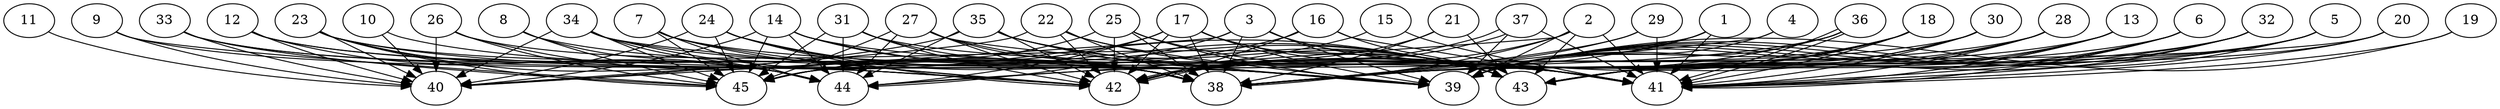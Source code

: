 // DAG automatically generated by daggen at Thu Oct  3 14:07:24 2019
// ./daggen --dot -n 45 --ccr 0.3 --fat 0.9 --regular 0.5 --density 0.7 --mindata 5242880 --maxdata 52428800 
digraph G {
  1 [size="38929067", alpha="0.12", expect_size="11678720"] 
  1 -> 38 [size ="11678720"]
  1 -> 39 [size ="11678720"]
  1 -> 41 [size ="11678720"]
  1 -> 42 [size ="11678720"]
  2 [size="155371520", alpha="0.14", expect_size="46611456"] 
  2 -> 38 [size ="46611456"]
  2 -> 39 [size ="46611456"]
  2 -> 41 [size ="46611456"]
  2 -> 42 [size ="46611456"]
  2 -> 43 [size ="46611456"]
  2 -> 44 [size ="46611456"]
  3 [size="155801600", alpha="0.12", expect_size="46740480"] 
  3 -> 38 [size ="46740480"]
  3 -> 39 [size ="46740480"]
  3 -> 40 [size ="46740480"]
  3 -> 41 [size ="46740480"]
  3 -> 43 [size ="46740480"]
  3 -> 44 [size ="46740480"]
  4 [size="49189547", alpha="0.12", expect_size="14756864"] 
  4 -> 38 [size ="14756864"]
  4 -> 39 [size ="14756864"]
  5 [size="127153493", alpha="0.02", expect_size="38146048"] 
  5 -> 38 [size ="38146048"]
  5 -> 39 [size ="38146048"]
  5 -> 41 [size ="38146048"]
  5 -> 43 [size ="38146048"]
  6 [size="91757227", alpha="0.03", expect_size="27527168"] 
  6 -> 38 [size ="27527168"]
  6 -> 39 [size ="27527168"]
  6 -> 41 [size ="27527168"]
  6 -> 43 [size ="27527168"]
  7 [size="20575573", alpha="0.00", expect_size="6172672"] 
  7 -> 38 [size ="6172672"]
  7 -> 39 [size ="6172672"]
  7 -> 42 [size ="6172672"]
  7 -> 44 [size ="6172672"]
  7 -> 45 [size ="6172672"]
  8 [size="33416533", alpha="0.01", expect_size="10024960"] 
  8 -> 39 [size ="10024960"]
  8 -> 44 [size ="10024960"]
  8 -> 45 [size ="10024960"]
  9 [size="109356373", alpha="0.01", expect_size="32806912"] 
  9 -> 40 [size ="32806912"]
  9 -> 42 [size ="32806912"]
  9 -> 45 [size ="32806912"]
  10 [size="57644373", alpha="0.16", expect_size="17293312"] 
  10 -> 39 [size ="17293312"]
  10 -> 40 [size ="17293312"]
  11 [size="131331413", alpha="0.06", expect_size="39399424"] 
  11 -> 40 [size ="39399424"]
  12 [size="70580907", alpha="0.09", expect_size="21174272"] 
  12 -> 38 [size ="21174272"]
  12 -> 40 [size ="21174272"]
  12 -> 42 [size ="21174272"]
  12 -> 44 [size ="21174272"]
  13 [size="19923627", alpha="0.10", expect_size="5977088"] 
  13 -> 38 [size ="5977088"]
  13 -> 39 [size ="5977088"]
  13 -> 41 [size ="5977088"]
  13 -> 43 [size ="5977088"]
  14 [size="117196800", alpha="0.17", expect_size="35159040"] 
  14 -> 38 [size ="35159040"]
  14 -> 40 [size ="35159040"]
  14 -> 41 [size ="35159040"]
  14 -> 43 [size ="35159040"]
  14 -> 44 [size ="35159040"]
  14 -> 45 [size ="35159040"]
  15 [size="51486720", alpha="0.06", expect_size="15446016"] 
  15 -> 41 [size ="15446016"]
  15 -> 45 [size ="15446016"]
  16 [size="70574080", alpha="0.14", expect_size="21172224"] 
  16 -> 41 [size ="21172224"]
  16 -> 42 [size ="21172224"]
  16 -> 43 [size ="21172224"]
  16 -> 45 [size ="21172224"]
  17 [size="94989653", alpha="0.13", expect_size="28496896"] 
  17 -> 38 [size ="28496896"]
  17 -> 39 [size ="28496896"]
  17 -> 41 [size ="28496896"]
  17 -> 42 [size ="28496896"]
  17 -> 43 [size ="28496896"]
  17 -> 44 [size ="28496896"]
  17 -> 45 [size ="28496896"]
  18 [size="95406080", alpha="0.15", expect_size="28621824"] 
  18 -> 38 [size ="28621824"]
  18 -> 39 [size ="28621824"]
  18 -> 41 [size ="28621824"]
  18 -> 42 [size ="28621824"]
  18 -> 43 [size ="28621824"]
  19 [size="105291093", alpha="0.13", expect_size="31587328"] 
  19 -> 39 [size ="31587328"]
  19 -> 41 [size ="31587328"]
  20 [size="115667627", alpha="0.16", expect_size="34700288"] 
  20 -> 41 [size ="34700288"]
  20 -> 43 [size ="34700288"]
  20 -> 45 [size ="34700288"]
  21 [size="85531307", alpha="0.01", expect_size="25659392"] 
  21 -> 38 [size ="25659392"]
  21 -> 42 [size ="25659392"]
  21 -> 43 [size ="25659392"]
  22 [size="131324587", alpha="0.05", expect_size="39397376"] 
  22 -> 38 [size ="39397376"]
  22 -> 39 [size ="39397376"]
  22 -> 40 [size ="39397376"]
  22 -> 41 [size ="39397376"]
  22 -> 42 [size ="39397376"]
  23 [size="42154667", alpha="0.06", expect_size="12646400"] 
  23 -> 38 [size ="12646400"]
  23 -> 39 [size ="12646400"]
  23 -> 40 [size ="12646400"]
  23 -> 42 [size ="12646400"]
  23 -> 44 [size ="12646400"]
  23 -> 45 [size ="12646400"]
  24 [size="119009280", alpha="0.11", expect_size="35702784"] 
  24 -> 38 [size ="35702784"]
  24 -> 39 [size ="35702784"]
  24 -> 40 [size ="35702784"]
  24 -> 42 [size ="35702784"]
  24 -> 43 [size ="35702784"]
  24 -> 45 [size ="35702784"]
  25 [size="94225067", alpha="0.09", expect_size="28267520"] 
  25 -> 38 [size ="28267520"]
  25 -> 39 [size ="28267520"]
  25 -> 41 [size ="28267520"]
  25 -> 42 [size ="28267520"]
  25 -> 45 [size ="28267520"]
  26 [size="143175680", alpha="0.18", expect_size="42952704"] 
  26 -> 38 [size ="42952704"]
  26 -> 40 [size ="42952704"]
  26 -> 43 [size ="42952704"]
  26 -> 45 [size ="42952704"]
  27 [size="98498560", alpha="0.06", expect_size="29549568"] 
  27 -> 38 [size ="29549568"]
  27 -> 39 [size ="29549568"]
  27 -> 42 [size ="29549568"]
  27 -> 43 [size ="29549568"]
  27 -> 44 [size ="29549568"]
  27 -> 45 [size ="29549568"]
  28 [size="46025387", alpha="0.17", expect_size="13807616"] 
  28 -> 39 [size ="13807616"]
  28 -> 41 [size ="13807616"]
  28 -> 42 [size ="13807616"]
  28 -> 43 [size ="13807616"]
  29 [size="163962880", alpha="0.20", expect_size="49188864"] 
  29 -> 38 [size ="49188864"]
  29 -> 41 [size ="49188864"]
  29 -> 42 [size ="49188864"]
  30 [size="105137493", alpha="0.07", expect_size="31541248"] 
  30 -> 38 [size ="31541248"]
  30 -> 41 [size ="31541248"]
  30 -> 42 [size ="31541248"]
  30 -> 43 [size ="31541248"]
  31 [size="70338560", alpha="0.09", expect_size="21101568"] 
  31 -> 38 [size ="21101568"]
  31 -> 41 [size ="21101568"]
  31 -> 42 [size ="21101568"]
  31 -> 44 [size ="21101568"]
  31 -> 45 [size ="21101568"]
  32 [size="81022293", alpha="0.18", expect_size="24306688"] 
  32 -> 38 [size ="24306688"]
  32 -> 39 [size ="24306688"]
  32 -> 41 [size ="24306688"]
  32 -> 43 [size ="24306688"]
  33 [size="117797547", alpha="0.07", expect_size="35339264"] 
  33 -> 38 [size ="35339264"]
  33 -> 40 [size ="35339264"]
  33 -> 42 [size ="35339264"]
  33 -> 45 [size ="35339264"]
  34 [size="161706667", alpha="0.09", expect_size="48512000"] 
  34 -> 40 [size ="48512000"]
  34 -> 41 [size ="48512000"]
  34 -> 42 [size ="48512000"]
  34 -> 43 [size ="48512000"]
  34 -> 44 [size ="48512000"]
  34 -> 45 [size ="48512000"]
  35 [size="87176533", alpha="0.15", expect_size="26152960"] 
  35 -> 39 [size ="26152960"]
  35 -> 40 [size ="26152960"]
  35 -> 41 [size ="26152960"]
  35 -> 42 [size ="26152960"]
  35 -> 43 [size ="26152960"]
  35 -> 44 [size ="26152960"]
  36 [size="161170773", alpha="0.08", expect_size="48351232"] 
  36 -> 39 [size ="48351232"]
  36 -> 41 [size ="48351232"]
  36 -> 41 [size ="48351232"]
  36 -> 42 [size ="48351232"]
  36 -> 44 [size ="48351232"]
  37 [size="143404373", alpha="0.10", expect_size="43021312"] 
  37 -> 39 [size ="43021312"]
  37 -> 41 [size ="43021312"]
  37 -> 42 [size ="43021312"]
  37 -> 42 [size ="43021312"]
  38 [size="36969813", alpha="0.03", expect_size="11090944"] 
  39 [size="172386987", alpha="0.07", expect_size="51716096"] 
  40 [size="169676800", alpha="0.03", expect_size="50903040"] 
  41 [size="69014187", alpha="0.08", expect_size="20704256"] 
  42 [size="141540693", alpha="0.07", expect_size="42462208"] 
  43 [size="125791573", alpha="0.10", expect_size="37737472"] 
  44 [size="24210773", alpha="0.05", expect_size="7263232"] 
  45 [size="93812053", alpha="0.11", expect_size="28143616"] 
}
